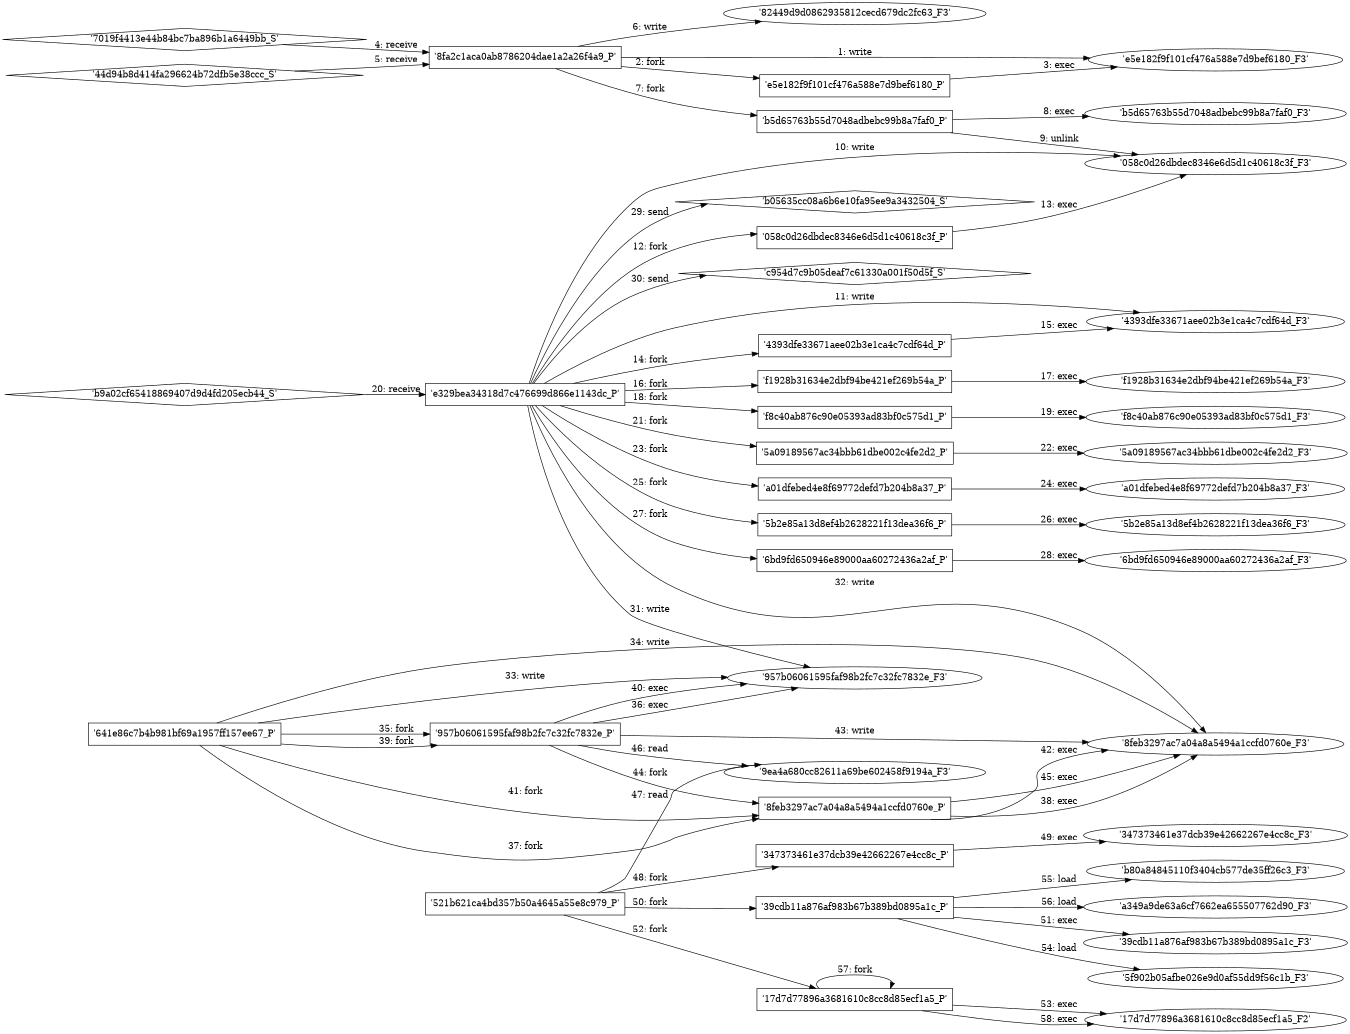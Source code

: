 digraph "D:\Learning\Paper\apt\基于CTI的攻击预警\Dataset\攻击图\ASGfromALLCTI\A year of Fajan evolution and Bloomberg themed campaigns.dot" {
rankdir="LR"
size="9"
fixedsize="false"
splines="true"
nodesep=0.3
ranksep=0
fontsize=10
overlap="scalexy"
engine= "neato"
	"'e5e182f9f101cf476a588e7d9bef6180_F3'" [node_type=file shape=ellipse]
	"'8fa2c1aca0ab8786204dae1a2a26f4a9_P'" [node_type=Process shape=box]
	"'8fa2c1aca0ab8786204dae1a2a26f4a9_P'" -> "'e5e182f9f101cf476a588e7d9bef6180_F3'" [label="1: write"]
	"'8fa2c1aca0ab8786204dae1a2a26f4a9_P'" [node_type=Process shape=box]
	"'e5e182f9f101cf476a588e7d9bef6180_P'" [node_type=Process shape=box]
	"'8fa2c1aca0ab8786204dae1a2a26f4a9_P'" -> "'e5e182f9f101cf476a588e7d9bef6180_P'" [label="2: fork"]
	"'e5e182f9f101cf476a588e7d9bef6180_P'" [node_type=Process shape=box]
	"'e5e182f9f101cf476a588e7d9bef6180_F3'" [node_type=File shape=ellipse]
	"'e5e182f9f101cf476a588e7d9bef6180_P'" -> "'e5e182f9f101cf476a588e7d9bef6180_F3'" [label="3: exec"]
	"'8fa2c1aca0ab8786204dae1a2a26f4a9_P'" [node_type=Process shape=box]
	"'7019f4413e44b84bc7ba896b1a6449bb_S'" [node_type=Socket shape=diamond]
	"'7019f4413e44b84bc7ba896b1a6449bb_S'" -> "'8fa2c1aca0ab8786204dae1a2a26f4a9_P'" [label="4: receive"]
	"'8fa2c1aca0ab8786204dae1a2a26f4a9_P'" [node_type=Process shape=box]
	"'44d94b8d414fa296624b72dfb5e38ccc_S'" [node_type=Socket shape=diamond]
	"'44d94b8d414fa296624b72dfb5e38ccc_S'" -> "'8fa2c1aca0ab8786204dae1a2a26f4a9_P'" [label="5: receive"]
	"'82449d9d0862935812cecd679dc2fc63_F3'" [node_type=file shape=ellipse]
	"'8fa2c1aca0ab8786204dae1a2a26f4a9_P'" [node_type=Process shape=box]
	"'8fa2c1aca0ab8786204dae1a2a26f4a9_P'" -> "'82449d9d0862935812cecd679dc2fc63_F3'" [label="6: write"]
	"'8fa2c1aca0ab8786204dae1a2a26f4a9_P'" [node_type=Process shape=box]
	"'b5d65763b55d7048adbebc99b8a7faf0_P'" [node_type=Process shape=box]
	"'8fa2c1aca0ab8786204dae1a2a26f4a9_P'" -> "'b5d65763b55d7048adbebc99b8a7faf0_P'" [label="7: fork"]
	"'b5d65763b55d7048adbebc99b8a7faf0_P'" [node_type=Process shape=box]
	"'b5d65763b55d7048adbebc99b8a7faf0_F3'" [node_type=File shape=ellipse]
	"'b5d65763b55d7048adbebc99b8a7faf0_P'" -> "'b5d65763b55d7048adbebc99b8a7faf0_F3'" [label="8: exec"]
	"'058c0d26dbdec8346e6d5d1c40618c3f_F3'" [node_type=file shape=ellipse]
	"'b5d65763b55d7048adbebc99b8a7faf0_P'" [node_type=Process shape=box]
	"'b5d65763b55d7048adbebc99b8a7faf0_P'" -> "'058c0d26dbdec8346e6d5d1c40618c3f_F3'" [label="9: unlink"]
	"'058c0d26dbdec8346e6d5d1c40618c3f_F3'" [node_type=file shape=ellipse]
	"'e329bea34318d7c476699d866e1143dc_P'" [node_type=Process shape=box]
	"'e329bea34318d7c476699d866e1143dc_P'" -> "'058c0d26dbdec8346e6d5d1c40618c3f_F3'" [label="10: write"]
	"'4393dfe33671aee02b3e1ca4c7cdf64d_F3'" [node_type=file shape=ellipse]
	"'e329bea34318d7c476699d866e1143dc_P'" [node_type=Process shape=box]
	"'e329bea34318d7c476699d866e1143dc_P'" -> "'4393dfe33671aee02b3e1ca4c7cdf64d_F3'" [label="11: write"]
	"'e329bea34318d7c476699d866e1143dc_P'" [node_type=Process shape=box]
	"'058c0d26dbdec8346e6d5d1c40618c3f_P'" [node_type=Process shape=box]
	"'e329bea34318d7c476699d866e1143dc_P'" -> "'058c0d26dbdec8346e6d5d1c40618c3f_P'" [label="12: fork"]
	"'058c0d26dbdec8346e6d5d1c40618c3f_P'" [node_type=Process shape=box]
	"'058c0d26dbdec8346e6d5d1c40618c3f_F3'" [node_type=File shape=ellipse]
	"'058c0d26dbdec8346e6d5d1c40618c3f_P'" -> "'058c0d26dbdec8346e6d5d1c40618c3f_F3'" [label="13: exec"]
	"'e329bea34318d7c476699d866e1143dc_P'" [node_type=Process shape=box]
	"'4393dfe33671aee02b3e1ca4c7cdf64d_P'" [node_type=Process shape=box]
	"'e329bea34318d7c476699d866e1143dc_P'" -> "'4393dfe33671aee02b3e1ca4c7cdf64d_P'" [label="14: fork"]
	"'4393dfe33671aee02b3e1ca4c7cdf64d_P'" [node_type=Process shape=box]
	"'4393dfe33671aee02b3e1ca4c7cdf64d_F3'" [node_type=File shape=ellipse]
	"'4393dfe33671aee02b3e1ca4c7cdf64d_P'" -> "'4393dfe33671aee02b3e1ca4c7cdf64d_F3'" [label="15: exec"]
	"'e329bea34318d7c476699d866e1143dc_P'" [node_type=Process shape=box]
	"'f1928b31634e2dbf94be421ef269b54a_P'" [node_type=Process shape=box]
	"'e329bea34318d7c476699d866e1143dc_P'" -> "'f1928b31634e2dbf94be421ef269b54a_P'" [label="16: fork"]
	"'f1928b31634e2dbf94be421ef269b54a_P'" [node_type=Process shape=box]
	"'f1928b31634e2dbf94be421ef269b54a_F3'" [node_type=File shape=ellipse]
	"'f1928b31634e2dbf94be421ef269b54a_P'" -> "'f1928b31634e2dbf94be421ef269b54a_F3'" [label="17: exec"]
	"'e329bea34318d7c476699d866e1143dc_P'" [node_type=Process shape=box]
	"'f8c40ab876c90e05393ad83bf0c575d1_P'" [node_type=Process shape=box]
	"'e329bea34318d7c476699d866e1143dc_P'" -> "'f8c40ab876c90e05393ad83bf0c575d1_P'" [label="18: fork"]
	"'f8c40ab876c90e05393ad83bf0c575d1_P'" [node_type=Process shape=box]
	"'f8c40ab876c90e05393ad83bf0c575d1_F3'" [node_type=File shape=ellipse]
	"'f8c40ab876c90e05393ad83bf0c575d1_P'" -> "'f8c40ab876c90e05393ad83bf0c575d1_F3'" [label="19: exec"]
	"'e329bea34318d7c476699d866e1143dc_P'" [node_type=Process shape=box]
	"'b9a02cf65418869407d9d4fd205ecb44_S'" [node_type=Socket shape=diamond]
	"'b9a02cf65418869407d9d4fd205ecb44_S'" -> "'e329bea34318d7c476699d866e1143dc_P'" [label="20: receive"]
	"'e329bea34318d7c476699d866e1143dc_P'" [node_type=Process shape=box]
	"'5a09189567ac34bbb61dbe002c4fe2d2_P'" [node_type=Process shape=box]
	"'e329bea34318d7c476699d866e1143dc_P'" -> "'5a09189567ac34bbb61dbe002c4fe2d2_P'" [label="21: fork"]
	"'5a09189567ac34bbb61dbe002c4fe2d2_P'" [node_type=Process shape=box]
	"'5a09189567ac34bbb61dbe002c4fe2d2_F3'" [node_type=File shape=ellipse]
	"'5a09189567ac34bbb61dbe002c4fe2d2_P'" -> "'5a09189567ac34bbb61dbe002c4fe2d2_F3'" [label="22: exec"]
	"'e329bea34318d7c476699d866e1143dc_P'" [node_type=Process shape=box]
	"'a01dfebed4e8f69772defd7b204b8a37_P'" [node_type=Process shape=box]
	"'e329bea34318d7c476699d866e1143dc_P'" -> "'a01dfebed4e8f69772defd7b204b8a37_P'" [label="23: fork"]
	"'a01dfebed4e8f69772defd7b204b8a37_P'" [node_type=Process shape=box]
	"'a01dfebed4e8f69772defd7b204b8a37_F3'" [node_type=File shape=ellipse]
	"'a01dfebed4e8f69772defd7b204b8a37_P'" -> "'a01dfebed4e8f69772defd7b204b8a37_F3'" [label="24: exec"]
	"'e329bea34318d7c476699d866e1143dc_P'" [node_type=Process shape=box]
	"'5b2e85a13d8ef4b2628221f13dea36f6_P'" [node_type=Process shape=box]
	"'e329bea34318d7c476699d866e1143dc_P'" -> "'5b2e85a13d8ef4b2628221f13dea36f6_P'" [label="25: fork"]
	"'5b2e85a13d8ef4b2628221f13dea36f6_P'" [node_type=Process shape=box]
	"'5b2e85a13d8ef4b2628221f13dea36f6_F3'" [node_type=File shape=ellipse]
	"'5b2e85a13d8ef4b2628221f13dea36f6_P'" -> "'5b2e85a13d8ef4b2628221f13dea36f6_F3'" [label="26: exec"]
	"'e329bea34318d7c476699d866e1143dc_P'" [node_type=Process shape=box]
	"'6bd9fd650946e89000aa60272436a2af_P'" [node_type=Process shape=box]
	"'e329bea34318d7c476699d866e1143dc_P'" -> "'6bd9fd650946e89000aa60272436a2af_P'" [label="27: fork"]
	"'6bd9fd650946e89000aa60272436a2af_P'" [node_type=Process shape=box]
	"'6bd9fd650946e89000aa60272436a2af_F3'" [node_type=File shape=ellipse]
	"'6bd9fd650946e89000aa60272436a2af_P'" -> "'6bd9fd650946e89000aa60272436a2af_F3'" [label="28: exec"]
	"'b05635cc08a6b6e10fa95ee9a3432504_S'" [node_type=Socket shape=diamond]
	"'e329bea34318d7c476699d866e1143dc_P'" [node_type=Process shape=box]
	"'e329bea34318d7c476699d866e1143dc_P'" -> "'b05635cc08a6b6e10fa95ee9a3432504_S'" [label="29: send"]
	"'c954d7c9b05deaf7c61330a001f50d5f_S'" [node_type=Socket shape=diamond]
	"'e329bea34318d7c476699d866e1143dc_P'" [node_type=Process shape=box]
	"'e329bea34318d7c476699d866e1143dc_P'" -> "'c954d7c9b05deaf7c61330a001f50d5f_S'" [label="30: send"]
	"'957b06061595faf98b2fc7c32fc7832e_F3'" [node_type=file shape=ellipse]
	"'e329bea34318d7c476699d866e1143dc_P'" [node_type=Process shape=box]
	"'e329bea34318d7c476699d866e1143dc_P'" -> "'957b06061595faf98b2fc7c32fc7832e_F3'" [label="31: write"]
	"'8feb3297ac7a04a8a5494a1ccfd0760e_F3'" [node_type=file shape=ellipse]
	"'e329bea34318d7c476699d866e1143dc_P'" [node_type=Process shape=box]
	"'e329bea34318d7c476699d866e1143dc_P'" -> "'8feb3297ac7a04a8a5494a1ccfd0760e_F3'" [label="32: write"]
	"'957b06061595faf98b2fc7c32fc7832e_F3'" [node_type=file shape=ellipse]
	"'641e86c7b4b981bf69a1957ff157ee67_P'" [node_type=Process shape=box]
	"'641e86c7b4b981bf69a1957ff157ee67_P'" -> "'957b06061595faf98b2fc7c32fc7832e_F3'" [label="33: write"]
	"'8feb3297ac7a04a8a5494a1ccfd0760e_F3'" [node_type=file shape=ellipse]
	"'641e86c7b4b981bf69a1957ff157ee67_P'" [node_type=Process shape=box]
	"'641e86c7b4b981bf69a1957ff157ee67_P'" -> "'8feb3297ac7a04a8a5494a1ccfd0760e_F3'" [label="34: write"]
	"'641e86c7b4b981bf69a1957ff157ee67_P'" [node_type=Process shape=box]
	"'957b06061595faf98b2fc7c32fc7832e_P'" [node_type=Process shape=box]
	"'641e86c7b4b981bf69a1957ff157ee67_P'" -> "'957b06061595faf98b2fc7c32fc7832e_P'" [label="35: fork"]
	"'957b06061595faf98b2fc7c32fc7832e_P'" [node_type=Process shape=box]
	"'957b06061595faf98b2fc7c32fc7832e_F3'" [node_type=File shape=ellipse]
	"'957b06061595faf98b2fc7c32fc7832e_P'" -> "'957b06061595faf98b2fc7c32fc7832e_F3'" [label="36: exec"]
	"'641e86c7b4b981bf69a1957ff157ee67_P'" [node_type=Process shape=box]
	"'8feb3297ac7a04a8a5494a1ccfd0760e_P'" [node_type=Process shape=box]
	"'641e86c7b4b981bf69a1957ff157ee67_P'" -> "'8feb3297ac7a04a8a5494a1ccfd0760e_P'" [label="37: fork"]
	"'8feb3297ac7a04a8a5494a1ccfd0760e_P'" [node_type=Process shape=box]
	"'8feb3297ac7a04a8a5494a1ccfd0760e_F3'" [node_type=File shape=ellipse]
	"'8feb3297ac7a04a8a5494a1ccfd0760e_P'" -> "'8feb3297ac7a04a8a5494a1ccfd0760e_F3'" [label="38: exec"]
	"'641e86c7b4b981bf69a1957ff157ee67_P'" [node_type=Process shape=box]
	"'957b06061595faf98b2fc7c32fc7832e_P'" [node_type=Process shape=box]
	"'641e86c7b4b981bf69a1957ff157ee67_P'" -> "'957b06061595faf98b2fc7c32fc7832e_P'" [label="39: fork"]
	"'957b06061595faf98b2fc7c32fc7832e_P'" [node_type=Process shape=box]
	"'957b06061595faf98b2fc7c32fc7832e_F3'" [node_type=File shape=ellipse]
	"'957b06061595faf98b2fc7c32fc7832e_P'" -> "'957b06061595faf98b2fc7c32fc7832e_F3'" [label="40: exec"]
	"'641e86c7b4b981bf69a1957ff157ee67_P'" [node_type=Process shape=box]
	"'8feb3297ac7a04a8a5494a1ccfd0760e_P'" [node_type=Process shape=box]
	"'641e86c7b4b981bf69a1957ff157ee67_P'" -> "'8feb3297ac7a04a8a5494a1ccfd0760e_P'" [label="41: fork"]
	"'8feb3297ac7a04a8a5494a1ccfd0760e_P'" [node_type=Process shape=box]
	"'8feb3297ac7a04a8a5494a1ccfd0760e_F3'" [node_type=File shape=ellipse]
	"'8feb3297ac7a04a8a5494a1ccfd0760e_P'" -> "'8feb3297ac7a04a8a5494a1ccfd0760e_F3'" [label="42: exec"]
	"'8feb3297ac7a04a8a5494a1ccfd0760e_F3'" [node_type=file shape=ellipse]
	"'957b06061595faf98b2fc7c32fc7832e_P'" [node_type=Process shape=box]
	"'957b06061595faf98b2fc7c32fc7832e_P'" -> "'8feb3297ac7a04a8a5494a1ccfd0760e_F3'" [label="43: write"]
	"'957b06061595faf98b2fc7c32fc7832e_P'" [node_type=Process shape=box]
	"'8feb3297ac7a04a8a5494a1ccfd0760e_P'" [node_type=Process shape=box]
	"'957b06061595faf98b2fc7c32fc7832e_P'" -> "'8feb3297ac7a04a8a5494a1ccfd0760e_P'" [label="44: fork"]
	"'8feb3297ac7a04a8a5494a1ccfd0760e_P'" [node_type=Process shape=box]
	"'8feb3297ac7a04a8a5494a1ccfd0760e_F3'" [node_type=File shape=ellipse]
	"'8feb3297ac7a04a8a5494a1ccfd0760e_P'" -> "'8feb3297ac7a04a8a5494a1ccfd0760e_F3'" [label="45: exec"]
	"'9ea4a680cc82611a69be602458f9194a_F3'" [node_type=file shape=ellipse]
	"'957b06061595faf98b2fc7c32fc7832e_P'" [node_type=Process shape=box]
	"'957b06061595faf98b2fc7c32fc7832e_P'" -> "'9ea4a680cc82611a69be602458f9194a_F3'" [label="46: read"]
	"'9ea4a680cc82611a69be602458f9194a_F3'" [node_type=file shape=ellipse]
	"'521b621ca4bd357b50a4645a55e8c979_P'" [node_type=Process shape=box]
	"'521b621ca4bd357b50a4645a55e8c979_P'" -> "'9ea4a680cc82611a69be602458f9194a_F3'" [label="47: read"]
	"'521b621ca4bd357b50a4645a55e8c979_P'" [node_type=Process shape=box]
	"'347373461e37dcb39e42662267e4cc8c_P'" [node_type=Process shape=box]
	"'521b621ca4bd357b50a4645a55e8c979_P'" -> "'347373461e37dcb39e42662267e4cc8c_P'" [label="48: fork"]
	"'347373461e37dcb39e42662267e4cc8c_P'" [node_type=Process shape=box]
	"'347373461e37dcb39e42662267e4cc8c_F3'" [node_type=File shape=ellipse]
	"'347373461e37dcb39e42662267e4cc8c_P'" -> "'347373461e37dcb39e42662267e4cc8c_F3'" [label="49: exec"]
	"'521b621ca4bd357b50a4645a55e8c979_P'" [node_type=Process shape=box]
	"'39cdb11a876af983b67b389bd0895a1c_P'" [node_type=Process shape=box]
	"'521b621ca4bd357b50a4645a55e8c979_P'" -> "'39cdb11a876af983b67b389bd0895a1c_P'" [label="50: fork"]
	"'39cdb11a876af983b67b389bd0895a1c_P'" [node_type=Process shape=box]
	"'39cdb11a876af983b67b389bd0895a1c_F3'" [node_type=File shape=ellipse]
	"'39cdb11a876af983b67b389bd0895a1c_P'" -> "'39cdb11a876af983b67b389bd0895a1c_F3'" [label="51: exec"]
	"'521b621ca4bd357b50a4645a55e8c979_P'" [node_type=Process shape=box]
	"'17d7d77896a3681610c8cc8d85ecf1a5_P'" [node_type=Process shape=box]
	"'521b621ca4bd357b50a4645a55e8c979_P'" -> "'17d7d77896a3681610c8cc8d85ecf1a5_P'" [label="52: fork"]
	"'17d7d77896a3681610c8cc8d85ecf1a5_P'" [node_type=Process shape=box]
	"'17d7d77896a3681610c8cc8d85ecf1a5_F2'" [node_type=File shape=ellipse]
	"'17d7d77896a3681610c8cc8d85ecf1a5_P'" -> "'17d7d77896a3681610c8cc8d85ecf1a5_F2'" [label="53: exec"]
	"'5f902b05afbe026e9d0af55dd9f56c1b_F3'" [node_type=file shape=ellipse]
	"'39cdb11a876af983b67b389bd0895a1c_P'" [node_type=Process shape=box]
	"'39cdb11a876af983b67b389bd0895a1c_P'" -> "'5f902b05afbe026e9d0af55dd9f56c1b_F3'" [label="54: load"]
	"'b80a84845110f3404cb577de35ff26c3_F3'" [node_type=file shape=ellipse]
	"'39cdb11a876af983b67b389bd0895a1c_P'" [node_type=Process shape=box]
	"'39cdb11a876af983b67b389bd0895a1c_P'" -> "'b80a84845110f3404cb577de35ff26c3_F3'" [label="55: load"]
	"'a349a9de63a6cf7662ea655507762d90_F3'" [node_type=file shape=ellipse]
	"'39cdb11a876af983b67b389bd0895a1c_P'" [node_type=Process shape=box]
	"'39cdb11a876af983b67b389bd0895a1c_P'" -> "'a349a9de63a6cf7662ea655507762d90_F3'" [label="56: load"]
	"'17d7d77896a3681610c8cc8d85ecf1a5_P'" [node_type=Process shape=box]
	"'17d7d77896a3681610c8cc8d85ecf1a5_P'" [node_type=Process shape=box]
	"'17d7d77896a3681610c8cc8d85ecf1a5_P'" -> "'17d7d77896a3681610c8cc8d85ecf1a5_P'" [label="57: fork"]
	"'17d7d77896a3681610c8cc8d85ecf1a5_P'" [node_type=Process shape=box]
	"'17d7d77896a3681610c8cc8d85ecf1a5_F2'" [node_type=File shape=ellipse]
	"'17d7d77896a3681610c8cc8d85ecf1a5_P'" -> "'17d7d77896a3681610c8cc8d85ecf1a5_F2'" [label="58: exec"]
}
